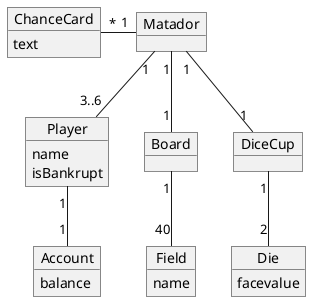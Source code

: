 @startuml
'https://plantuml.com/class-diagram
skinparam classAttributeIconSize 0

object Matador {

}

object Player {
    name
    isBankrupt
}

object Board {

}

object Field {
    name
}

object Account {
    balance
}

object DiceCup {

}

object Die {
    facevalue

}

object ChanceCard {
    text
}

Matador "1" -- "1" Board
Matador "1" -- "1" DiceCup
Matador "1" -- "3..6" Player
Player "1" -- "1" Account
Board "1" -- "40" Field
ChanceCard "*" - "1" Matador
DiceCup "1" -- "2" Die



@enduml